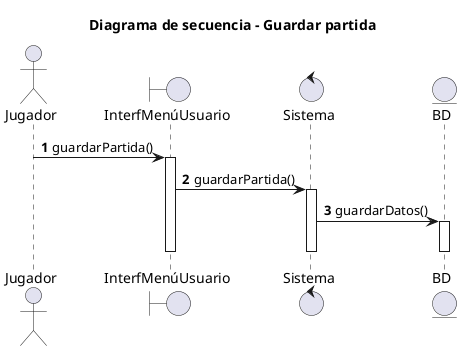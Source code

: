 @startuml
title Diagrama de secuencia - Guardar partida
autonumber
actor Jugador
boundary InterfMenúUsuario
control Sistema
entity BD

Jugador -> InterfMenúUsuario : guardarPartida()
activate InterfMenúUsuario
InterfMenúUsuario -> Sistema : guardarPartida()
activate Sistema
Sistema -> BD : guardarDatos()
activate BD
deactivate BD
deactivate Sistema
deactivate InterfMenúUsuario

@enduml